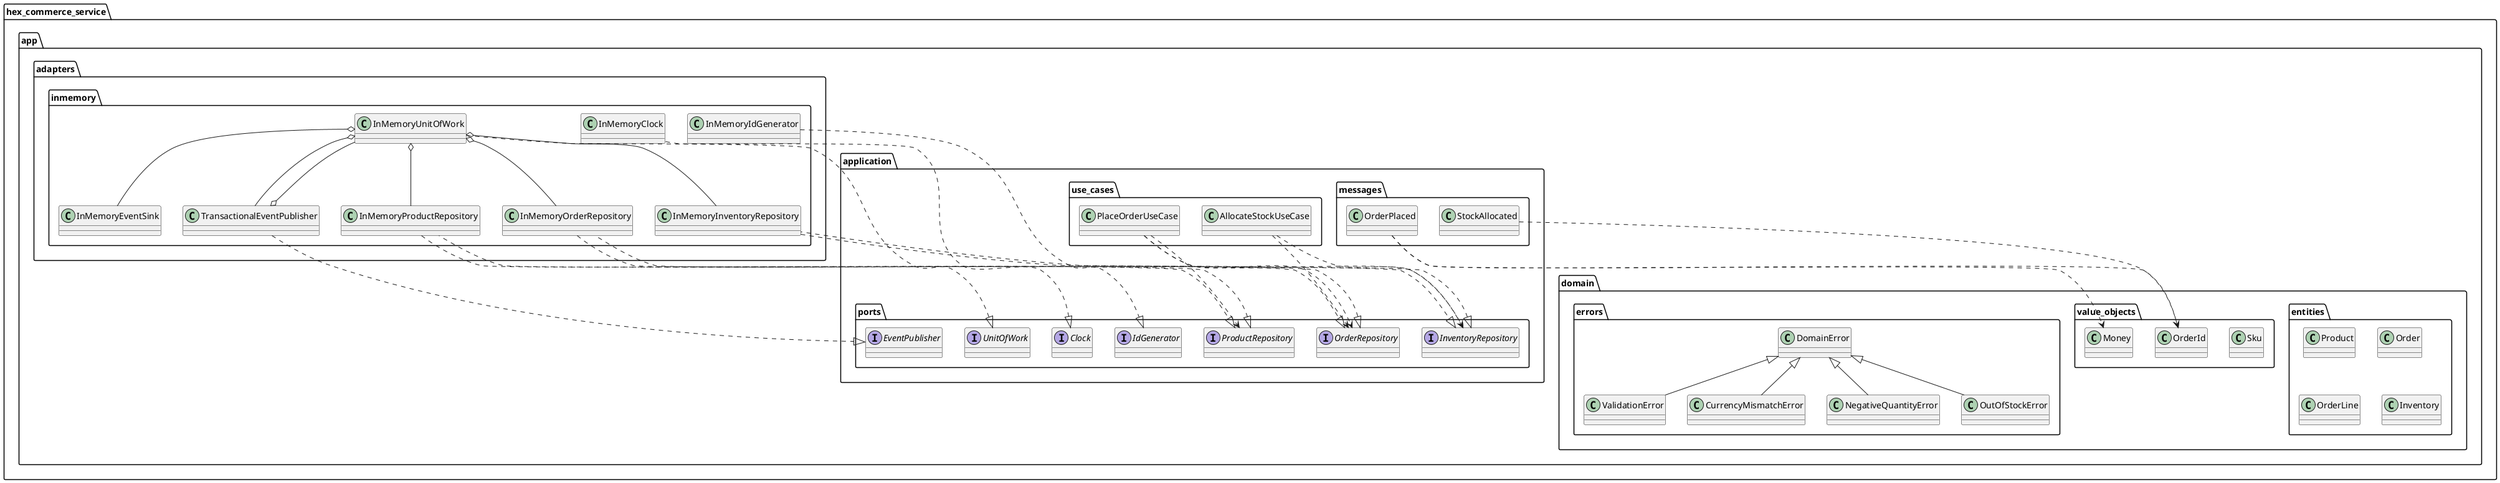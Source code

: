 @startuml name classes

package hex_commerce_service.app {
  package domain {
    package entities {
      class Product
      class Order
      class OrderLine
      class Inventory
    }
    package value_objects {
      class Sku
      class OrderId
      class Money
    }
    package errors {
      class DomainError
      class ValidationError
      class CurrencyMismatchError
      class NegativeQuantityError
      class OutOfStockError
    }
  }
  package application {
    package ports {
      interface ProductRepository
      interface OrderRepository
      interface InventoryRepository
      interface Clock
      interface IdGenerator
      interface EventPublisher
      interface UnitOfWork
    }
    package use_cases {
      class PlaceOrderUseCase
      class AllocateStockUseCase
    }
    package messages {
      class OrderPlaced
      class StockAllocated
    }
  }
  package adapters {
    package inmemory {
      class InMemoryProductRepository
      class InMemoryOrderRepository
      class InMemoryInventoryRepository
      class InMemoryClock
      class InMemoryIdGenerator
      class InMemoryEventSink
      class TransactionalEventPublisher
      class InMemoryUnitOfWork
    }
  }

  ' Repository実装
  ProductRepository <|.. InMemoryProductRepository
  OrderRepository <|.. InMemoryOrderRepository
  InventoryRepository <|.. InMemoryInventoryRepository

  ' Error継承
  DomainError <|-- ValidationError
  DomainError <|-- CurrencyMismatchError
  DomainError <|-- NegativeQuantityError
  DomainError <|-- OutOfStockError

  ' UseCase依存
  PlaceOrderUseCase ..> ProductRepository
  PlaceOrderUseCase ..> OrderRepository
  PlaceOrderUseCase ..> InventoryRepository
  AllocateStockUseCase ..> InventoryRepository
  AllocateStockUseCase ..> OrderRepository

  ' Message-Entity依存
  OrderPlaced ..> OrderId
  OrderPlaced ..> Money
  StockAllocated ..> OrderId

  InMemoryClock ..|> Clock
  InMemoryIdGenerator ..|> IdGenerator
  TransactionalEventPublisher ..|> EventPublisher
  InMemoryUnitOfWork ..|> UnitOfWork

  InMemoryUnitOfWork o-- InMemoryProductRepository
  InMemoryUnitOfWork o-- InMemoryOrderRepository
  InMemoryUnitOfWork o-- InMemoryInventoryRepository
  InMemoryUnitOfWork o-- InMemoryEventSink
  InMemoryUnitOfWork o-- TransactionalEventPublisher

  TransactionalEventPublisher o-- InMemoryUnitOfWork

  InMemoryProductRepository ..|> ProductRepository
  InMemoryOrderRepository ..|> OrderRepository
  InMemoryInventoryRepository ..|> InventoryRepository
}
@enduml
